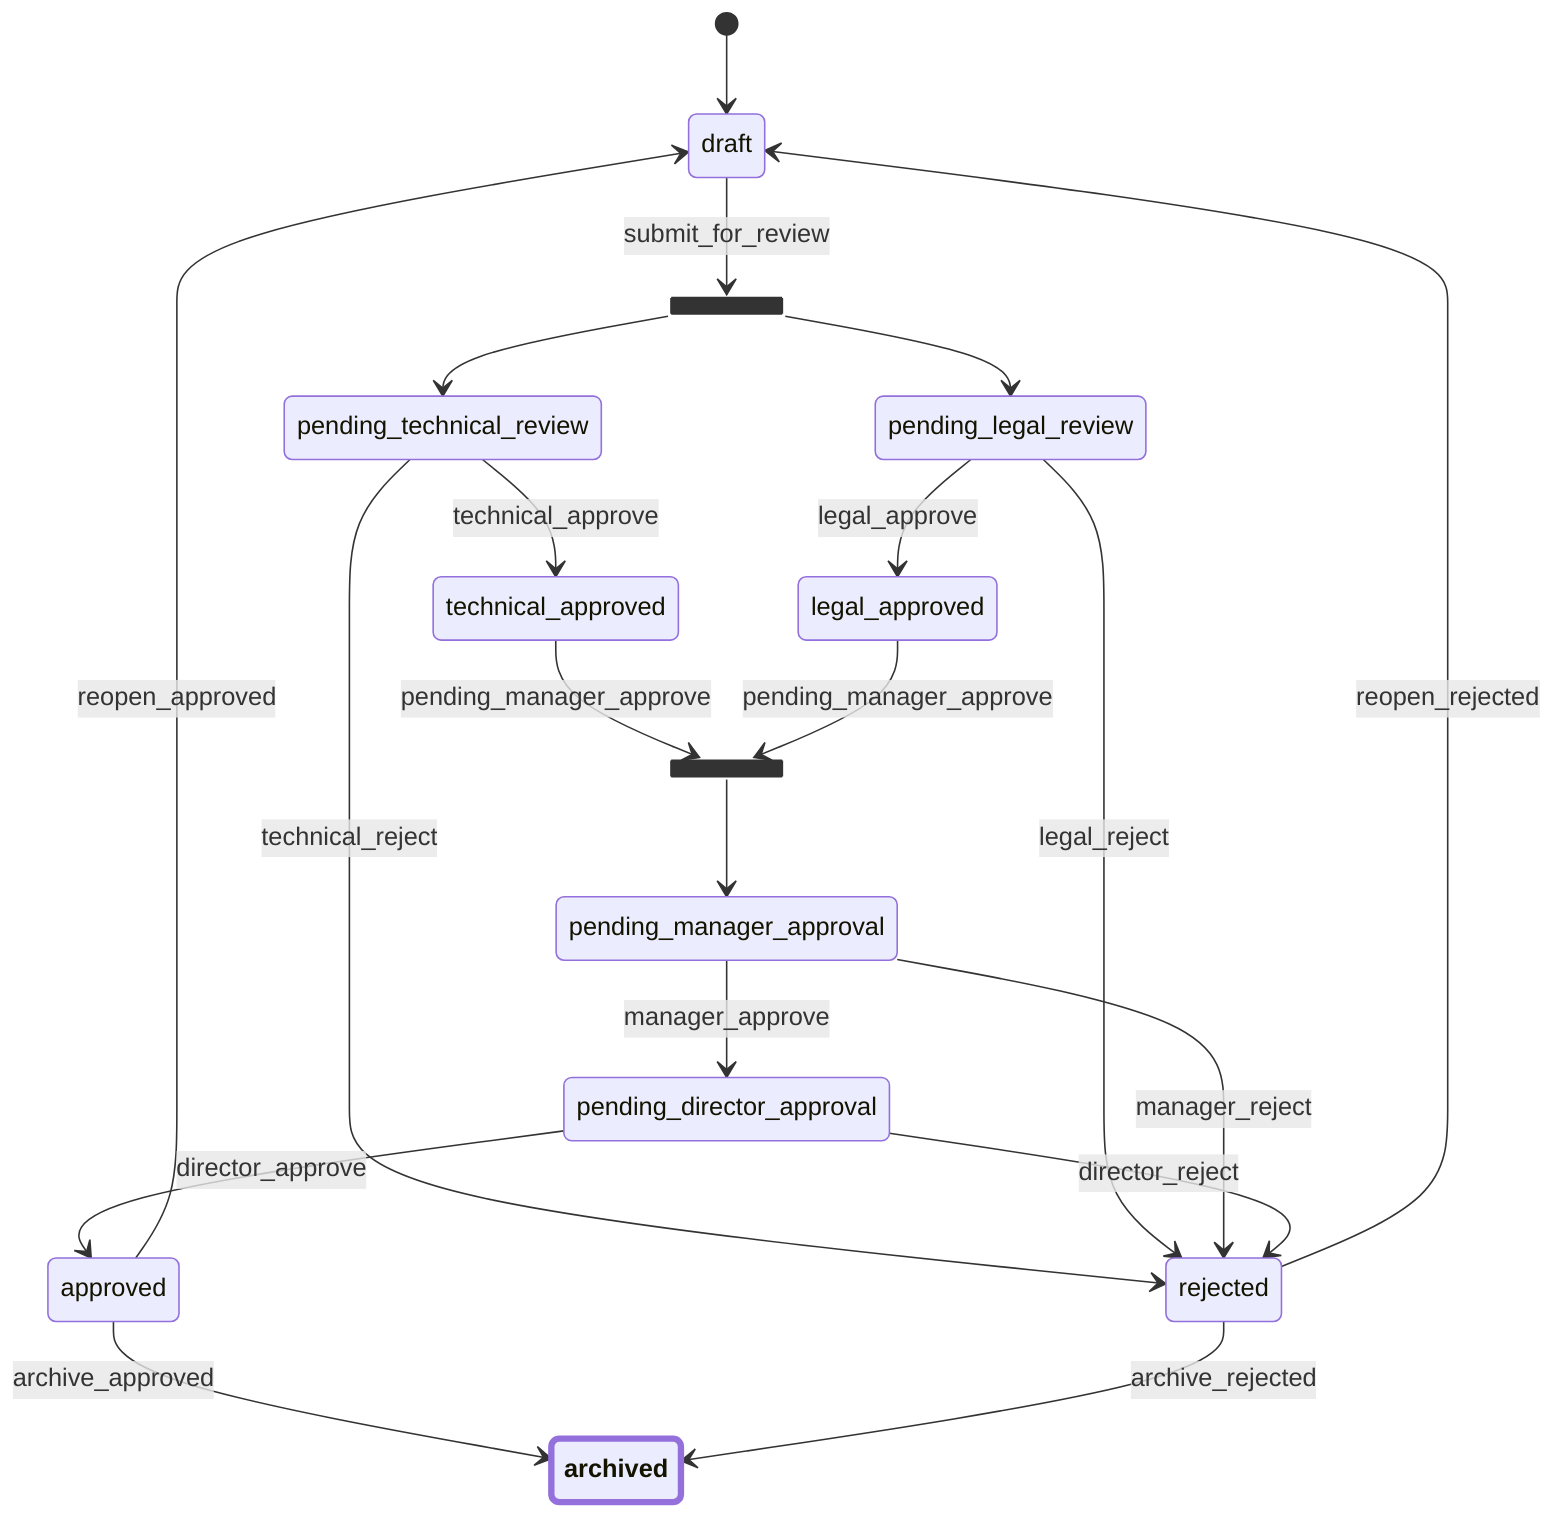 stateDiagram-v2
    classDef currentPlace font-weight:bold,stroke-width:4px
    draft
    pending_technical_review
    technical_approved
    pending_legal_review
    legal_approved
    pending_manager_approval
    pending_director_approval
    approved
    rejected
    archived
    state submit_for_review_fork <<fork>>
    draft --> submit_for_review_fork : submit_for_review
    submit_for_review_fork --> pending_technical_review
    submit_for_review_fork --> pending_legal_review
    pending_technical_review --> technical_approved : technical_approve
    pending_technical_review --> rejected : technical_reject
    pending_legal_review --> legal_approved : legal_approve
    pending_legal_review --> rejected : legal_reject
    state pending_manager_approve_join <<join>>
    technical_approved --> pending_manager_approve_join : pending_manager_approve
    legal_approved --> pending_manager_approve_join : pending_manager_approve
    pending_manager_approve_join --> pending_manager_approval
    pending_manager_approval --> pending_director_approval : manager_approve
    pending_manager_approval --> rejected : manager_reject
    pending_director_approval --> approved : director_approve
    pending_director_approval --> rejected : director_reject
    approved --> archived : archive_approved
    rejected --> archived : archive_rejected
    approved --> draft : reopen_approved
    rejected --> draft : reopen_rejected

    %% Current places
    class archived currentPlace

    %% Initial place
    [*] --> draft